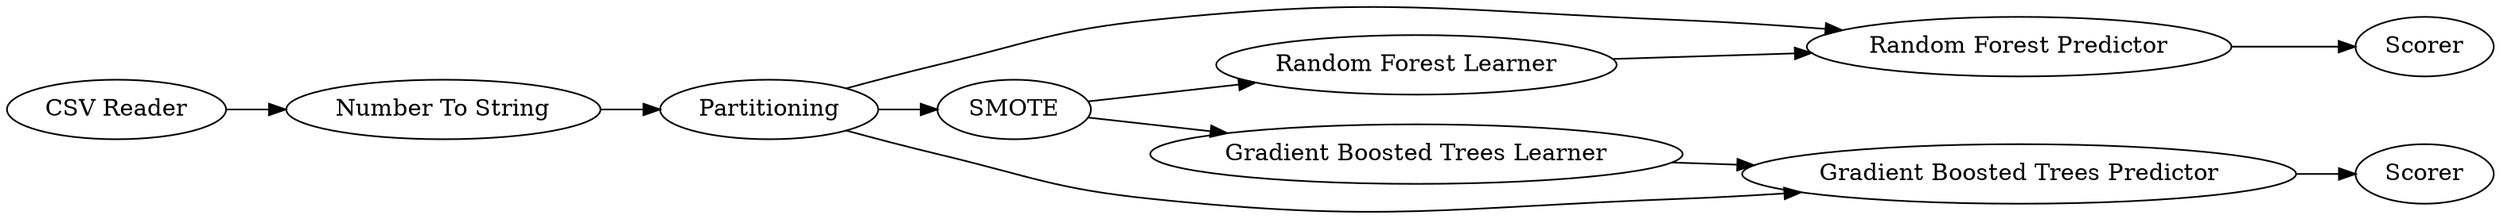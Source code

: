 digraph {
	"8764589594997159580_8" [label="Random Forest Predictor"]
	"8764589594997159580_3" [label=Partitioning]
	"8764589594997159580_9" [label=Scorer]
	"8764589594997159580_13" [label="Gradient Boosted Trees Predictor"]
	"8764589594997159580_7" [label="Random Forest Learner"]
	"8764589594997159580_1" [label="CSV Reader"]
	"8764589594997159580_2" [label="Number To String"]
	"8764589594997159580_12" [label="Gradient Boosted Trees Learner"]
	"8764589594997159580_14" [label=Scorer]
	"8764589594997159580_6" [label=SMOTE]
	"8764589594997159580_3" -> "8764589594997159580_8"
	"8764589594997159580_6" -> "8764589594997159580_12"
	"8764589594997159580_1" -> "8764589594997159580_2"
	"8764589594997159580_13" -> "8764589594997159580_14"
	"8764589594997159580_2" -> "8764589594997159580_3"
	"8764589594997159580_3" -> "8764589594997159580_6"
	"8764589594997159580_8" -> "8764589594997159580_9"
	"8764589594997159580_7" -> "8764589594997159580_8"
	"8764589594997159580_12" -> "8764589594997159580_13"
	"8764589594997159580_6" -> "8764589594997159580_7"
	"8764589594997159580_3" -> "8764589594997159580_13"
	rankdir=LR
}
